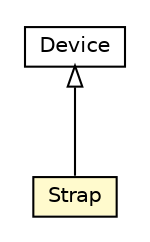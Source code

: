 #!/usr/local/bin/dot
#
# Class diagram 
# Generated by UMLGraph version R5_6-24-gf6e263 (http://www.umlgraph.org/)
#

digraph G {
	edge [fontname="Helvetica",fontsize=10,labelfontname="Helvetica",labelfontsize=10];
	node [fontname="Helvetica",fontsize=10,shape=plaintext];
	nodesep=0.25;
	ranksep=0.5;
	// org.universAAL.ontology.phThing.Device
	c7621569 [label=<<table title="org.universAAL.ontology.phThing.Device" border="0" cellborder="1" cellspacing="0" cellpadding="2" port="p" href="../../phThing/Device.html">
		<tr><td><table border="0" cellspacing="0" cellpadding="1">
<tr><td align="center" balign="center"> Device </td></tr>
		</table></td></tr>
		</table>>, URL="../../phThing/Device.html", fontname="Helvetica", fontcolor="black", fontsize=10.0];
	// org.universAAL.ontology.device.home.Strap
	c7621831 [label=<<table title="org.universAAL.ontology.device.home.Strap" border="0" cellborder="1" cellspacing="0" cellpadding="2" port="p" bgcolor="lemonChiffon" href="./Strap.html">
		<tr><td><table border="0" cellspacing="0" cellpadding="1">
<tr><td align="center" balign="center"> Strap </td></tr>
		</table></td></tr>
		</table>>, URL="./Strap.html", fontname="Helvetica", fontcolor="black", fontsize=10.0];
	//org.universAAL.ontology.device.home.Strap extends org.universAAL.ontology.phThing.Device
	c7621569:p -> c7621831:p [dir=back,arrowtail=empty];
}

